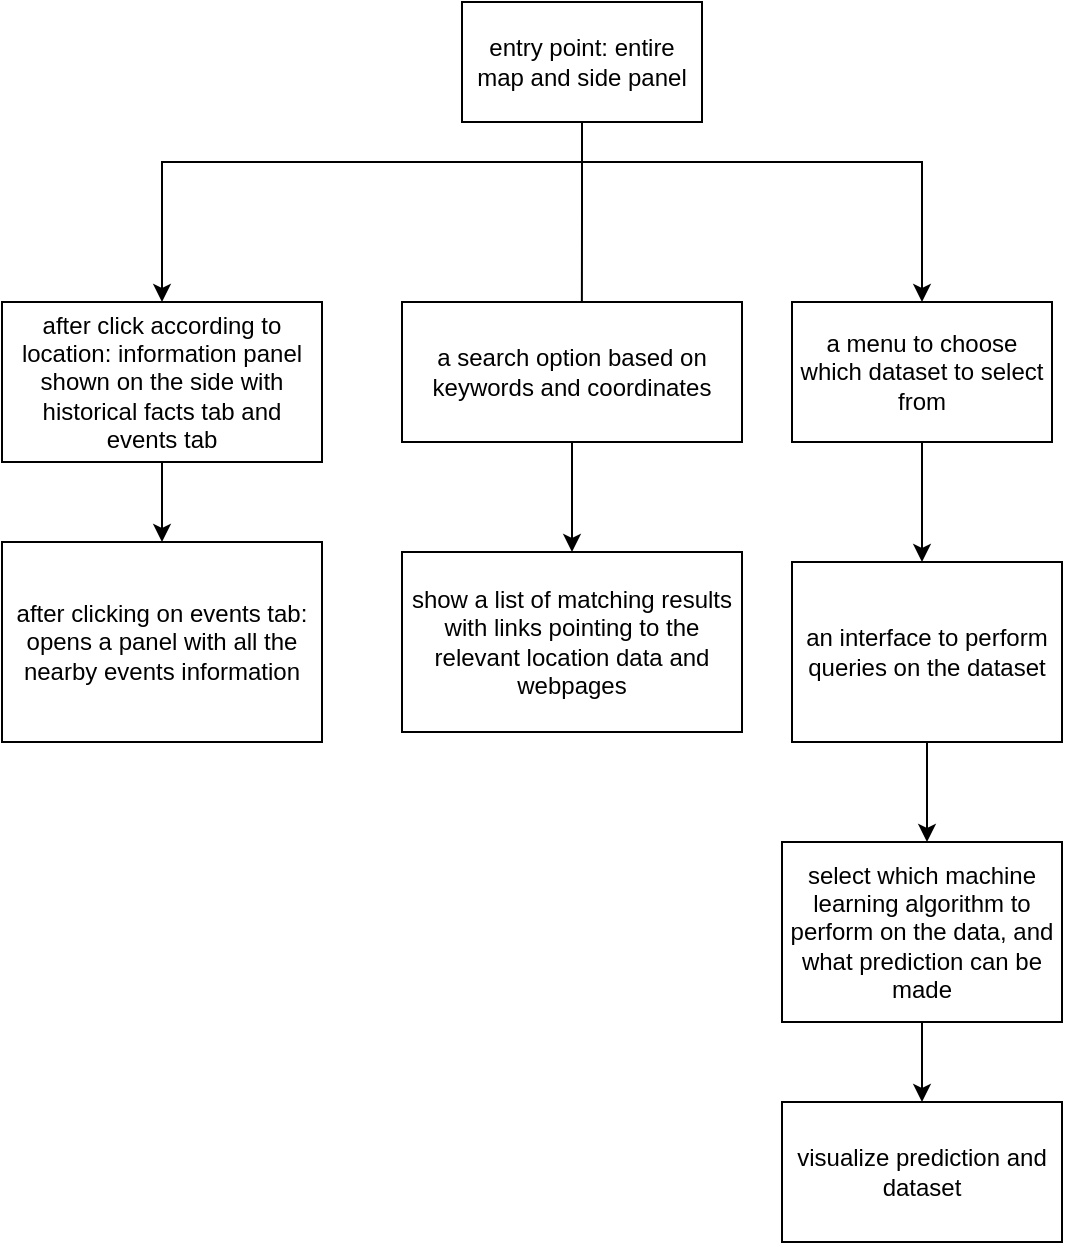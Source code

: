 <mxfile version="20.4.0" type="github">
  <diagram id="AQFI6UG3dmrKnwbbd0p1" name="Page-1">
    <mxGraphModel dx="1037" dy="571" grid="1" gridSize="10" guides="1" tooltips="1" connect="1" arrows="1" fold="1" page="1" pageScale="1" pageWidth="850" pageHeight="1100" math="0" shadow="0">
      <root>
        <mxCell id="0" />
        <mxCell id="1" parent="0" />
        <mxCell id="XZwGA0tTDyMO1BIwxY2l-11" style="edgeStyle=orthogonalEdgeStyle;rounded=0;orthogonalLoop=1;jettySize=auto;html=1;entryX=0.5;entryY=0;entryDx=0;entryDy=0;" edge="1" parent="1" source="2" target="XZwGA0tTDyMO1BIwxY2l-9">
          <mxGeometry relative="1" as="geometry">
            <Array as="points">
              <mxPoint x="320" y="150" />
              <mxPoint x="490" y="150" />
            </Array>
          </mxGeometry>
        </mxCell>
        <mxCell id="XZwGA0tTDyMO1BIwxY2l-12" style="edgeStyle=orthogonalEdgeStyle;rounded=0;orthogonalLoop=1;jettySize=auto;html=1;" edge="1" parent="1" source="2" target="4">
          <mxGeometry relative="1" as="geometry">
            <Array as="points">
              <mxPoint x="320" y="150" />
              <mxPoint x="110" y="150" />
            </Array>
          </mxGeometry>
        </mxCell>
        <mxCell id="XZwGA0tTDyMO1BIwxY2l-13" style="edgeStyle=orthogonalEdgeStyle;rounded=0;orthogonalLoop=1;jettySize=auto;html=1;exitX=0.5;exitY=1;exitDx=0;exitDy=0;entryX=0.529;entryY=0.125;entryDx=0;entryDy=0;entryPerimeter=0;" edge="1" parent="1" source="2" target="XZwGA0tTDyMO1BIwxY2l-4">
          <mxGeometry relative="1" as="geometry" />
        </mxCell>
        <mxCell id="2" value="&lt;div&gt;entry point: entire map and side panel&lt;/div&gt;" style="whiteSpace=wrap;html=1;" parent="1" vertex="1">
          <mxGeometry x="260" y="70" width="120" height="60" as="geometry" />
        </mxCell>
        <mxCell id="0Y4MVhz9-gonjYsTBbe1-5" value="" style="edgeStyle=orthogonalEdgeStyle;rounded=0;orthogonalLoop=1;jettySize=auto;html=1;" parent="1" source="4" target="0Y4MVhz9-gonjYsTBbe1-4" edge="1">
          <mxGeometry relative="1" as="geometry" />
        </mxCell>
        <mxCell id="4" value="after click according to location: information panel shown on the side with historical facts tab and events tab" style="whiteSpace=wrap;html=1;" parent="1" vertex="1">
          <mxGeometry x="30" y="220" width="160" height="80" as="geometry" />
        </mxCell>
        <mxCell id="0Y4MVhz9-gonjYsTBbe1-4" value="after clicking on events tab: opens a panel with all the nearby events information" style="rounded=0;whiteSpace=wrap;html=1;" parent="1" vertex="1">
          <mxGeometry x="30" y="340" width="160" height="100" as="geometry" />
        </mxCell>
        <mxCell id="XZwGA0tTDyMO1BIwxY2l-14" style="edgeStyle=orthogonalEdgeStyle;rounded=0;orthogonalLoop=1;jettySize=auto;html=1;exitX=0.5;exitY=1;exitDx=0;exitDy=0;entryX=0.5;entryY=0;entryDx=0;entryDy=0;entryPerimeter=0;" edge="1" parent="1" source="XZwGA0tTDyMO1BIwxY2l-4" target="XZwGA0tTDyMO1BIwxY2l-8">
          <mxGeometry relative="1" as="geometry" />
        </mxCell>
        <mxCell id="XZwGA0tTDyMO1BIwxY2l-4" value="a search option based on keywords and coordinates" style="whiteSpace=wrap;html=1;" vertex="1" parent="1">
          <mxGeometry x="230" y="220" width="170" height="70" as="geometry" />
        </mxCell>
        <mxCell id="XZwGA0tTDyMO1BIwxY2l-8" value="show a list of matching results with links pointing to the relevant location data and webpages" style="whiteSpace=wrap;html=1;" vertex="1" parent="1">
          <mxGeometry x="230" y="345" width="170" height="90" as="geometry" />
        </mxCell>
        <mxCell id="XZwGA0tTDyMO1BIwxY2l-15" style="edgeStyle=orthogonalEdgeStyle;rounded=0;orthogonalLoop=1;jettySize=auto;html=1;exitX=0.5;exitY=1;exitDx=0;exitDy=0;" edge="1" parent="1" source="XZwGA0tTDyMO1BIwxY2l-9">
          <mxGeometry relative="1" as="geometry">
            <mxPoint x="490" y="350" as="targetPoint" />
          </mxGeometry>
        </mxCell>
        <mxCell id="XZwGA0tTDyMO1BIwxY2l-9" value="a menu to choose which dataset to select from" style="whiteSpace=wrap;html=1;" vertex="1" parent="1">
          <mxGeometry x="425" y="220" width="130" height="70" as="geometry" />
        </mxCell>
        <mxCell id="XZwGA0tTDyMO1BIwxY2l-17" style="edgeStyle=orthogonalEdgeStyle;rounded=0;orthogonalLoop=1;jettySize=auto;html=1;" edge="1" parent="1" source="XZwGA0tTDyMO1BIwxY2l-16">
          <mxGeometry relative="1" as="geometry">
            <mxPoint x="492.5" y="490" as="targetPoint" />
          </mxGeometry>
        </mxCell>
        <mxCell id="XZwGA0tTDyMO1BIwxY2l-16" value="an interface to perform queries on the dataset" style="whiteSpace=wrap;html=1;" vertex="1" parent="1">
          <mxGeometry x="425" y="350" width="135" height="90" as="geometry" />
        </mxCell>
        <mxCell id="XZwGA0tTDyMO1BIwxY2l-20" style="edgeStyle=orthogonalEdgeStyle;rounded=0;orthogonalLoop=1;jettySize=auto;html=1;entryX=0.5;entryY=0;entryDx=0;entryDy=0;" edge="1" parent="1" source="XZwGA0tTDyMO1BIwxY2l-18" target="XZwGA0tTDyMO1BIwxY2l-19">
          <mxGeometry relative="1" as="geometry" />
        </mxCell>
        <mxCell id="XZwGA0tTDyMO1BIwxY2l-18" value="select which machine learning algorithm to perform on the data, and what prediction can be made" style="whiteSpace=wrap;html=1;" vertex="1" parent="1">
          <mxGeometry x="420" y="490" width="140" height="90" as="geometry" />
        </mxCell>
        <mxCell id="XZwGA0tTDyMO1BIwxY2l-19" value="visualize prediction and dataset" style="whiteSpace=wrap;html=1;" vertex="1" parent="1">
          <mxGeometry x="420" y="620" width="140" height="70" as="geometry" />
        </mxCell>
      </root>
    </mxGraphModel>
  </diagram>
</mxfile>
